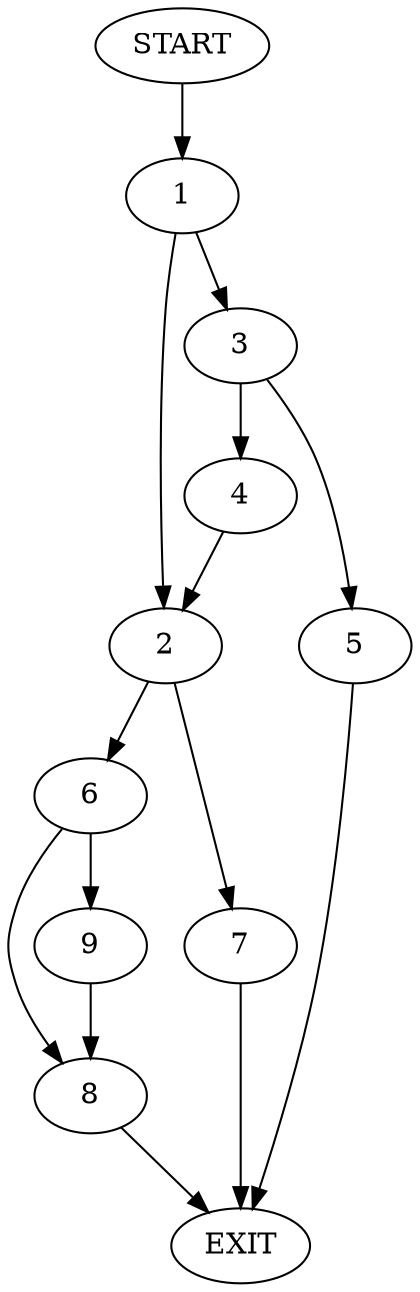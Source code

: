 digraph {
0 [label="START"]
10 [label="EXIT"]
0 -> 1
1 -> 2
1 -> 3
3 -> 4
3 -> 5
2 -> 6
2 -> 7
4 -> 2
5 -> 10
7 -> 10
6 -> 8
6 -> 9
9 -> 8
8 -> 10
}
